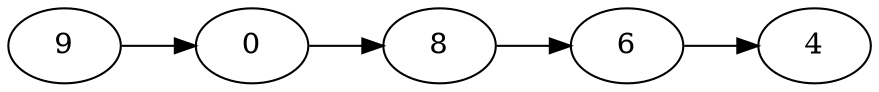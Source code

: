 digraph ListaSimple {
rankdir="LR"

1[label="9"];

2[label="0"];
1 -> 2;

3[label="8"];
2 -> 3;

4[label="6"];
3 -> 4;

5[label="4"];
4 -> 5;
}